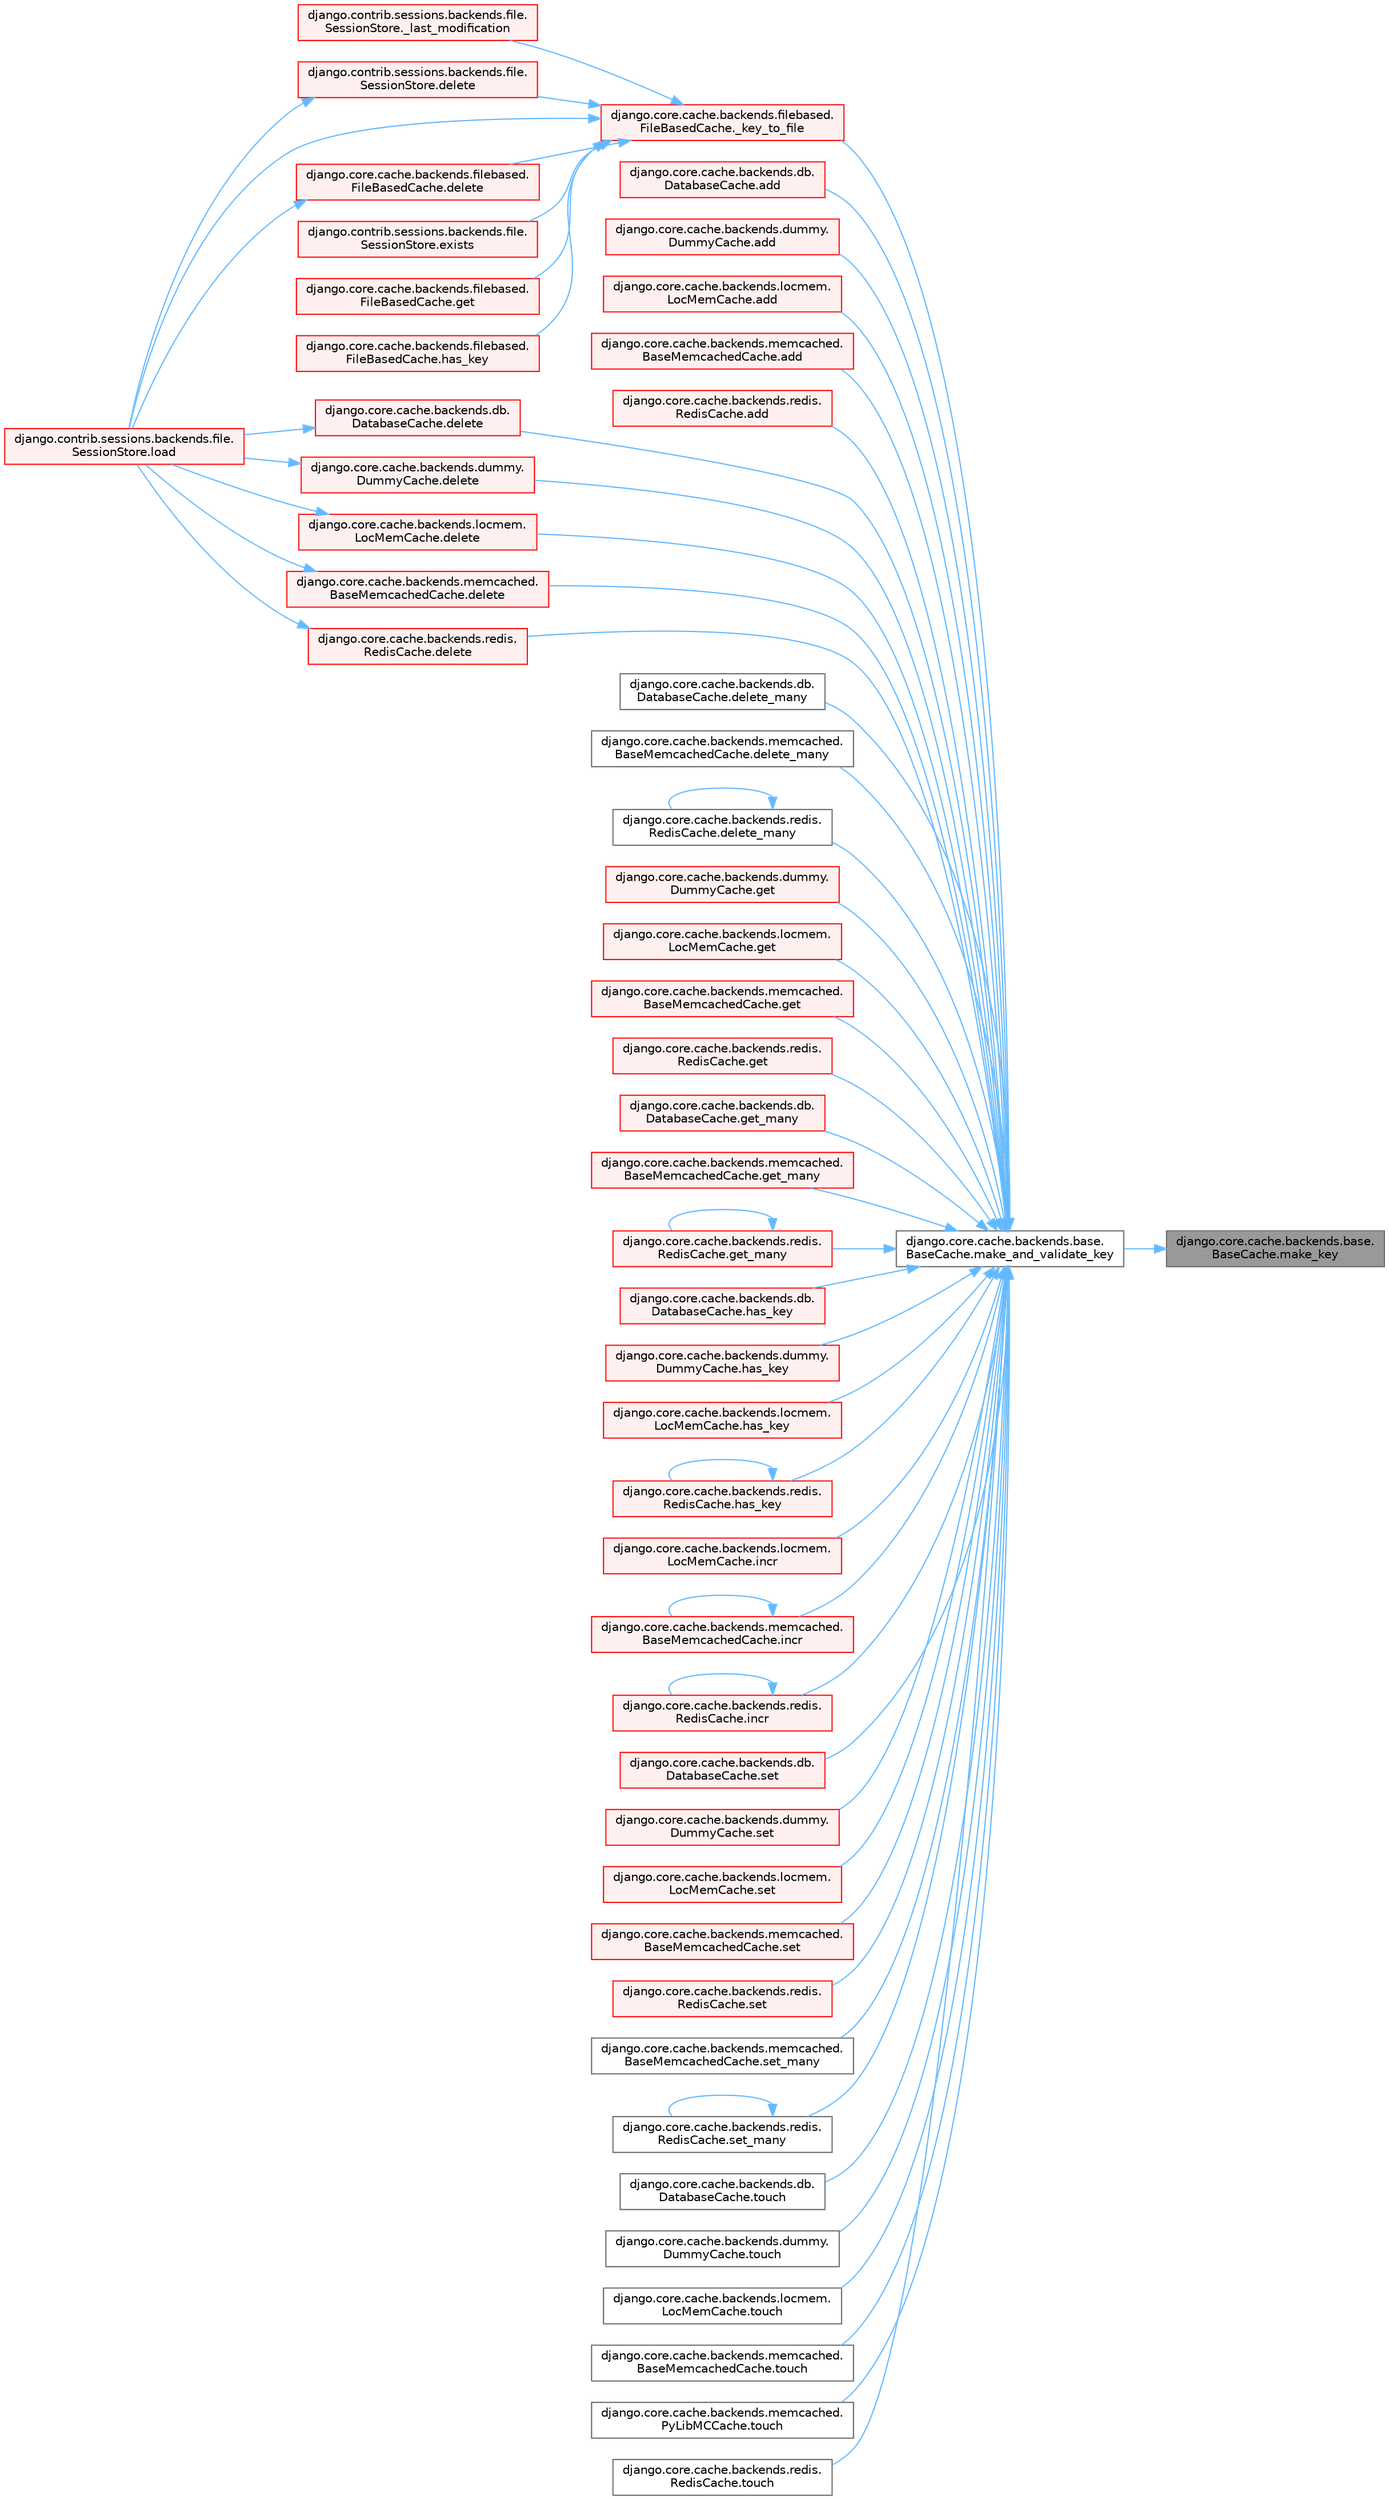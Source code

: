digraph "django.core.cache.backends.base.BaseCache.make_key"
{
 // LATEX_PDF_SIZE
  bgcolor="transparent";
  edge [fontname=Helvetica,fontsize=10,labelfontname=Helvetica,labelfontsize=10];
  node [fontname=Helvetica,fontsize=10,shape=box,height=0.2,width=0.4];
  rankdir="RL";
  Node1 [id="Node000001",label="django.core.cache.backends.base.\lBaseCache.make_key",height=0.2,width=0.4,color="gray40", fillcolor="grey60", style="filled", fontcolor="black",tooltip=" "];
  Node1 -> Node2 [id="edge1_Node000001_Node000002",dir="back",color="steelblue1",style="solid",tooltip=" "];
  Node2 [id="Node000002",label="django.core.cache.backends.base.\lBaseCache.make_and_validate_key",height=0.2,width=0.4,color="grey40", fillcolor="white", style="filled",URL="$classdjango_1_1core_1_1cache_1_1backends_1_1base_1_1_base_cache.html#a167e3a6c65f782f011f4a0f4da30d4f5",tooltip=" "];
  Node2 -> Node3 [id="edge2_Node000002_Node000003",dir="back",color="steelblue1",style="solid",tooltip=" "];
  Node3 [id="Node000003",label="django.core.cache.backends.filebased.\lFileBasedCache._key_to_file",height=0.2,width=0.4,color="red", fillcolor="#FFF0F0", style="filled",URL="$classdjango_1_1core_1_1cache_1_1backends_1_1filebased_1_1_file_based_cache.html#a609a352ed94a630e0195ea562de545da",tooltip=" "];
  Node3 -> Node4 [id="edge3_Node000003_Node000004",dir="back",color="steelblue1",style="solid",tooltip=" "];
  Node4 [id="Node000004",label="django.contrib.sessions.backends.file.\lSessionStore._last_modification",height=0.2,width=0.4,color="red", fillcolor="#FFF0F0", style="filled",URL="$classdjango_1_1contrib_1_1sessions_1_1backends_1_1file_1_1_session_store.html#a8b4d1a775b85b229d891b8eca56af491",tooltip=" "];
  Node3 -> Node381 [id="edge4_Node000003_Node000381",dir="back",color="steelblue1",style="solid",tooltip=" "];
  Node381 [id="Node000381",label="django.contrib.sessions.backends.file.\lSessionStore.delete",height=0.2,width=0.4,color="red", fillcolor="#FFF0F0", style="filled",URL="$classdjango_1_1contrib_1_1sessions_1_1backends_1_1file_1_1_session_store.html#adff061b9bf9001df76e9ac5f58286ec4",tooltip=" "];
  Node381 -> Node6 [id="edge5_Node000381_Node000006",dir="back",color="steelblue1",style="solid",tooltip=" "];
  Node6 [id="Node000006",label="django.contrib.sessions.backends.file.\lSessionStore.load",height=0.2,width=0.4,color="red", fillcolor="#FFF0F0", style="filled",URL="$classdjango_1_1contrib_1_1sessions_1_1backends_1_1file_1_1_session_store.html#a408fa63512306fbaa7bbb62742f0295f",tooltip=" "];
  Node3 -> Node390 [id="edge6_Node000003_Node000390",dir="back",color="steelblue1",style="solid",tooltip=" "];
  Node390 [id="Node000390",label="django.core.cache.backends.filebased.\lFileBasedCache.delete",height=0.2,width=0.4,color="red", fillcolor="#FFF0F0", style="filled",URL="$classdjango_1_1core_1_1cache_1_1backends_1_1filebased_1_1_file_based_cache.html#a3ea01a368d14aacb993c07120084e49b",tooltip=" "];
  Node390 -> Node6 [id="edge7_Node000390_Node000006",dir="back",color="steelblue1",style="solid",tooltip=" "];
  Node3 -> Node391 [id="edge8_Node000003_Node000391",dir="back",color="steelblue1",style="solid",tooltip=" "];
  Node391 [id="Node000391",label="django.contrib.sessions.backends.file.\lSessionStore.exists",height=0.2,width=0.4,color="red", fillcolor="#FFF0F0", style="filled",URL="$classdjango_1_1contrib_1_1sessions_1_1backends_1_1file_1_1_session_store.html#ac71713367271770f0725f65d90ea66c5",tooltip=" "];
  Node3 -> Node2964 [id="edge9_Node000003_Node002964",dir="back",color="steelblue1",style="solid",tooltip=" "];
  Node2964 [id="Node002964",label="django.core.cache.backends.filebased.\lFileBasedCache.get",height=0.2,width=0.4,color="red", fillcolor="#FFF0F0", style="filled",URL="$classdjango_1_1core_1_1cache_1_1backends_1_1filebased_1_1_file_based_cache.html#a81478fa25dd545d6e223f4e3d6760646",tooltip=" "];
  Node3 -> Node2965 [id="edge10_Node000003_Node002965",dir="back",color="steelblue1",style="solid",tooltip=" "];
  Node2965 [id="Node002965",label="django.core.cache.backends.filebased.\lFileBasedCache.has_key",height=0.2,width=0.4,color="red", fillcolor="#FFF0F0", style="filled",URL="$classdjango_1_1core_1_1cache_1_1backends_1_1filebased_1_1_file_based_cache.html#a8372c71fa4978b5eb54252ab924eb2f9",tooltip=" "];
  Node3 -> Node6 [id="edge11_Node000003_Node000006",dir="back",color="steelblue1",style="solid",tooltip=" "];
  Node2 -> Node3143 [id="edge12_Node000002_Node003143",dir="back",color="steelblue1",style="solid",tooltip=" "];
  Node3143 [id="Node003143",label="django.core.cache.backends.db.\lDatabaseCache.add",height=0.2,width=0.4,color="red", fillcolor="#FFF0F0", style="filled",URL="$classdjango_1_1core_1_1cache_1_1backends_1_1db_1_1_database_cache.html#a6196dda2bfd9eca834ecd81a7a217ec4",tooltip=" "];
  Node2 -> Node3144 [id="edge13_Node000002_Node003144",dir="back",color="steelblue1",style="solid",tooltip=" "];
  Node3144 [id="Node003144",label="django.core.cache.backends.dummy.\lDummyCache.add",height=0.2,width=0.4,color="red", fillcolor="#FFF0F0", style="filled",URL="$classdjango_1_1core_1_1cache_1_1backends_1_1dummy_1_1_dummy_cache.html#adc04a4b63e4c6a4f61c832f87b9231ed",tooltip=" "];
  Node2 -> Node3145 [id="edge14_Node000002_Node003145",dir="back",color="steelblue1",style="solid",tooltip=" "];
  Node3145 [id="Node003145",label="django.core.cache.backends.locmem.\lLocMemCache.add",height=0.2,width=0.4,color="red", fillcolor="#FFF0F0", style="filled",URL="$classdjango_1_1core_1_1cache_1_1backends_1_1locmem_1_1_loc_mem_cache.html#a6c454b0a21a7ef56bac23c2c47a767a9",tooltip=" "];
  Node2 -> Node3146 [id="edge15_Node000002_Node003146",dir="back",color="steelblue1",style="solid",tooltip=" "];
  Node3146 [id="Node003146",label="django.core.cache.backends.memcached.\lBaseMemcachedCache.add",height=0.2,width=0.4,color="red", fillcolor="#FFF0F0", style="filled",URL="$classdjango_1_1core_1_1cache_1_1backends_1_1memcached_1_1_base_memcached_cache.html#a1d7675623ea665a0ee0748173eeb0a38",tooltip=" "];
  Node2 -> Node3147 [id="edge16_Node000002_Node003147",dir="back",color="steelblue1",style="solid",tooltip=" "];
  Node3147 [id="Node003147",label="django.core.cache.backends.redis.\lRedisCache.add",height=0.2,width=0.4,color="red", fillcolor="#FFF0F0", style="filled",URL="$classdjango_1_1core_1_1cache_1_1backends_1_1redis_1_1_redis_cache.html#a5d4d6507b2a2647f876da5c964cb73c2",tooltip=" "];
  Node2 -> Node3148 [id="edge17_Node000002_Node003148",dir="back",color="steelblue1",style="solid",tooltip=" "];
  Node3148 [id="Node003148",label="django.core.cache.backends.db.\lDatabaseCache.delete",height=0.2,width=0.4,color="red", fillcolor="#FFF0F0", style="filled",URL="$classdjango_1_1core_1_1cache_1_1backends_1_1db_1_1_database_cache.html#a84f1738797247ea8a428dd8b42a3291e",tooltip=" "];
  Node3148 -> Node6 [id="edge18_Node003148_Node000006",dir="back",color="steelblue1",style="solid",tooltip=" "];
  Node2 -> Node3149 [id="edge19_Node000002_Node003149",dir="back",color="steelblue1",style="solid",tooltip=" "];
  Node3149 [id="Node003149",label="django.core.cache.backends.dummy.\lDummyCache.delete",height=0.2,width=0.4,color="red", fillcolor="#FFF0F0", style="filled",URL="$classdjango_1_1core_1_1cache_1_1backends_1_1dummy_1_1_dummy_cache.html#abc94913f7d94ee54a3ded666aa0b5a18",tooltip=" "];
  Node3149 -> Node6 [id="edge20_Node003149_Node000006",dir="back",color="steelblue1",style="solid",tooltip=" "];
  Node2 -> Node2984 [id="edge21_Node000002_Node002984",dir="back",color="steelblue1",style="solid",tooltip=" "];
  Node2984 [id="Node002984",label="django.core.cache.backends.locmem.\lLocMemCache.delete",height=0.2,width=0.4,color="red", fillcolor="#FFF0F0", style="filled",URL="$classdjango_1_1core_1_1cache_1_1backends_1_1locmem_1_1_loc_mem_cache.html#ae4e405d2ee12f7daa88bdfc864a67106",tooltip=" "];
  Node2984 -> Node6 [id="edge22_Node002984_Node000006",dir="back",color="steelblue1",style="solid",tooltip=" "];
  Node2 -> Node3150 [id="edge23_Node000002_Node003150",dir="back",color="steelblue1",style="solid",tooltip=" "];
  Node3150 [id="Node003150",label="django.core.cache.backends.memcached.\lBaseMemcachedCache.delete",height=0.2,width=0.4,color="red", fillcolor="#FFF0F0", style="filled",URL="$classdjango_1_1core_1_1cache_1_1backends_1_1memcached_1_1_base_memcached_cache.html#a3124f8037f81e0bd838ac93896e01b91",tooltip=" "];
  Node3150 -> Node6 [id="edge24_Node003150_Node000006",dir="back",color="steelblue1",style="solid",tooltip=" "];
  Node2 -> Node3151 [id="edge25_Node000002_Node003151",dir="back",color="steelblue1",style="solid",tooltip=" "];
  Node3151 [id="Node003151",label="django.core.cache.backends.redis.\lRedisCache.delete",height=0.2,width=0.4,color="red", fillcolor="#FFF0F0", style="filled",URL="$classdjango_1_1core_1_1cache_1_1backends_1_1redis_1_1_redis_cache.html#a1ca6a8ab121e0dbbc6bf2e1c893a1e38",tooltip=" "];
  Node3151 -> Node6 [id="edge26_Node003151_Node000006",dir="back",color="steelblue1",style="solid",tooltip=" "];
  Node2 -> Node3152 [id="edge27_Node000002_Node003152",dir="back",color="steelblue1",style="solid",tooltip=" "];
  Node3152 [id="Node003152",label="django.core.cache.backends.db.\lDatabaseCache.delete_many",height=0.2,width=0.4,color="grey40", fillcolor="white", style="filled",URL="$classdjango_1_1core_1_1cache_1_1backends_1_1db_1_1_database_cache.html#a39cc540569557aa9a23f8e68e728d37d",tooltip=" "];
  Node2 -> Node3153 [id="edge28_Node000002_Node003153",dir="back",color="steelblue1",style="solid",tooltip=" "];
  Node3153 [id="Node003153",label="django.core.cache.backends.memcached.\lBaseMemcachedCache.delete_many",height=0.2,width=0.4,color="grey40", fillcolor="white", style="filled",URL="$classdjango_1_1core_1_1cache_1_1backends_1_1memcached_1_1_base_memcached_cache.html#ac251f133a61906b941456034b2467932",tooltip=" "];
  Node2 -> Node3154 [id="edge29_Node000002_Node003154",dir="back",color="steelblue1",style="solid",tooltip=" "];
  Node3154 [id="Node003154",label="django.core.cache.backends.redis.\lRedisCache.delete_many",height=0.2,width=0.4,color="grey40", fillcolor="white", style="filled",URL="$classdjango_1_1core_1_1cache_1_1backends_1_1redis_1_1_redis_cache.html#a956a835f36301f7d8a147497681697f6",tooltip=" "];
  Node3154 -> Node3154 [id="edge30_Node003154_Node003154",dir="back",color="steelblue1",style="solid",tooltip=" "];
  Node2 -> Node3155 [id="edge31_Node000002_Node003155",dir="back",color="steelblue1",style="solid",tooltip=" "];
  Node3155 [id="Node003155",label="django.core.cache.backends.dummy.\lDummyCache.get",height=0.2,width=0.4,color="red", fillcolor="#FFF0F0", style="filled",URL="$classdjango_1_1core_1_1cache_1_1backends_1_1dummy_1_1_dummy_cache.html#a91db0f78eeef15ccb77c8c518e12de81",tooltip=" "];
  Node2 -> Node2987 [id="edge32_Node000002_Node002987",dir="back",color="steelblue1",style="solid",tooltip=" "];
  Node2987 [id="Node002987",label="django.core.cache.backends.locmem.\lLocMemCache.get",height=0.2,width=0.4,color="red", fillcolor="#FFF0F0", style="filled",URL="$classdjango_1_1core_1_1cache_1_1backends_1_1locmem_1_1_loc_mem_cache.html#aeb7aff9d132188d4b106f42045eaf803",tooltip=" "];
  Node2 -> Node3156 [id="edge33_Node000002_Node003156",dir="back",color="steelblue1",style="solid",tooltip=" "];
  Node3156 [id="Node003156",label="django.core.cache.backends.memcached.\lBaseMemcachedCache.get",height=0.2,width=0.4,color="red", fillcolor="#FFF0F0", style="filled",URL="$classdjango_1_1core_1_1cache_1_1backends_1_1memcached_1_1_base_memcached_cache.html#ad5e6be20ce407cf4548603d3b413c56e",tooltip=" "];
  Node2 -> Node3157 [id="edge34_Node000002_Node003157",dir="back",color="steelblue1",style="solid",tooltip=" "];
  Node3157 [id="Node003157",label="django.core.cache.backends.redis.\lRedisCache.get",height=0.2,width=0.4,color="red", fillcolor="#FFF0F0", style="filled",URL="$classdjango_1_1core_1_1cache_1_1backends_1_1redis_1_1_redis_cache.html#ac5ae812bc82909854e7658e31c37fdcb",tooltip=" "];
  Node2 -> Node3158 [id="edge35_Node000002_Node003158",dir="back",color="steelblue1",style="solid",tooltip=" "];
  Node3158 [id="Node003158",label="django.core.cache.backends.db.\lDatabaseCache.get_many",height=0.2,width=0.4,color="red", fillcolor="#FFF0F0", style="filled",URL="$classdjango_1_1core_1_1cache_1_1backends_1_1db_1_1_database_cache.html#a6366f287d069ab0d0fb239a542590156",tooltip=" "];
  Node2 -> Node3159 [id="edge36_Node000002_Node003159",dir="back",color="steelblue1",style="solid",tooltip=" "];
  Node3159 [id="Node003159",label="django.core.cache.backends.memcached.\lBaseMemcachedCache.get_many",height=0.2,width=0.4,color="red", fillcolor="#FFF0F0", style="filled",URL="$classdjango_1_1core_1_1cache_1_1backends_1_1memcached_1_1_base_memcached_cache.html#a85a44d2325c772d87df092ebdf277e51",tooltip=" "];
  Node2 -> Node3160 [id="edge37_Node000002_Node003160",dir="back",color="steelblue1",style="solid",tooltip=" "];
  Node3160 [id="Node003160",label="django.core.cache.backends.redis.\lRedisCache.get_many",height=0.2,width=0.4,color="red", fillcolor="#FFF0F0", style="filled",URL="$classdjango_1_1core_1_1cache_1_1backends_1_1redis_1_1_redis_cache.html#a274f736272150c12722239dcfbb11acd",tooltip=" "];
  Node3160 -> Node3160 [id="edge38_Node003160_Node003160",dir="back",color="steelblue1",style="solid",tooltip=" "];
  Node2 -> Node3161 [id="edge39_Node000002_Node003161",dir="back",color="steelblue1",style="solid",tooltip=" "];
  Node3161 [id="Node003161",label="django.core.cache.backends.db.\lDatabaseCache.has_key",height=0.2,width=0.4,color="red", fillcolor="#FFF0F0", style="filled",URL="$classdjango_1_1core_1_1cache_1_1backends_1_1db_1_1_database_cache.html#aef6de2492e2cf56b23539fee71cc3953",tooltip=" "];
  Node2 -> Node3162 [id="edge40_Node000002_Node003162",dir="back",color="steelblue1",style="solid",tooltip=" "];
  Node3162 [id="Node003162",label="django.core.cache.backends.dummy.\lDummyCache.has_key",height=0.2,width=0.4,color="red", fillcolor="#FFF0F0", style="filled",URL="$classdjango_1_1core_1_1cache_1_1backends_1_1dummy_1_1_dummy_cache.html#a9b21f2da2f41f44319353a24a5101163",tooltip=" "];
  Node2 -> Node2988 [id="edge41_Node000002_Node002988",dir="back",color="steelblue1",style="solid",tooltip=" "];
  Node2988 [id="Node002988",label="django.core.cache.backends.locmem.\lLocMemCache.has_key",height=0.2,width=0.4,color="red", fillcolor="#FFF0F0", style="filled",URL="$classdjango_1_1core_1_1cache_1_1backends_1_1locmem_1_1_loc_mem_cache.html#aeb6759ed9e4eb6930bb77452e453ef5c",tooltip=" "];
  Node2 -> Node3163 [id="edge42_Node000002_Node003163",dir="back",color="steelblue1",style="solid",tooltip=" "];
  Node3163 [id="Node003163",label="django.core.cache.backends.redis.\lRedisCache.has_key",height=0.2,width=0.4,color="red", fillcolor="#FFF0F0", style="filled",URL="$classdjango_1_1core_1_1cache_1_1backends_1_1redis_1_1_redis_cache.html#adfdfa1873b08e96396368979fa159347",tooltip=" "];
  Node3163 -> Node3163 [id="edge43_Node003163_Node003163",dir="back",color="steelblue1",style="solid",tooltip=" "];
  Node2 -> Node2989 [id="edge44_Node000002_Node002989",dir="back",color="steelblue1",style="solid",tooltip=" "];
  Node2989 [id="Node002989",label="django.core.cache.backends.locmem.\lLocMemCache.incr",height=0.2,width=0.4,color="red", fillcolor="#FFF0F0", style="filled",URL="$classdjango_1_1core_1_1cache_1_1backends_1_1locmem_1_1_loc_mem_cache.html#a3ab3b12146a8144a5e580ff4e852635d",tooltip=" "];
  Node2 -> Node783 [id="edge45_Node000002_Node000783",dir="back",color="steelblue1",style="solid",tooltip=" "];
  Node783 [id="Node000783",label="django.core.cache.backends.memcached.\lBaseMemcachedCache.incr",height=0.2,width=0.4,color="red", fillcolor="#FFF0F0", style="filled",URL="$classdjango_1_1core_1_1cache_1_1backends_1_1memcached_1_1_base_memcached_cache.html#aef50770ac68a7929f8609f493e767c8d",tooltip=" "];
  Node783 -> Node783 [id="edge46_Node000783_Node000783",dir="back",color="steelblue1",style="solid",tooltip=" "];
  Node2 -> Node3164 [id="edge47_Node000002_Node003164",dir="back",color="steelblue1",style="solid",tooltip=" "];
  Node3164 [id="Node003164",label="django.core.cache.backends.redis.\lRedisCache.incr",height=0.2,width=0.4,color="red", fillcolor="#FFF0F0", style="filled",URL="$classdjango_1_1core_1_1cache_1_1backends_1_1redis_1_1_redis_cache.html#a6b37444fa82fece674835401cdedec72",tooltip=" "];
  Node3164 -> Node3164 [id="edge48_Node003164_Node003164",dir="back",color="steelblue1",style="solid",tooltip=" "];
  Node2 -> Node3165 [id="edge49_Node000002_Node003165",dir="back",color="steelblue1",style="solid",tooltip=" "];
  Node3165 [id="Node003165",label="django.core.cache.backends.db.\lDatabaseCache.set",height=0.2,width=0.4,color="red", fillcolor="#FFF0F0", style="filled",URL="$classdjango_1_1core_1_1cache_1_1backends_1_1db_1_1_database_cache.html#af7feb1b77937214a7d9b5698e4e0bb29",tooltip=" "];
  Node2 -> Node3166 [id="edge50_Node000002_Node003166",dir="back",color="steelblue1",style="solid",tooltip=" "];
  Node3166 [id="Node003166",label="django.core.cache.backends.dummy.\lDummyCache.set",height=0.2,width=0.4,color="red", fillcolor="#FFF0F0", style="filled",URL="$classdjango_1_1core_1_1cache_1_1backends_1_1dummy_1_1_dummy_cache.html#a60c9c882b0d1e6581511e5e9b0cf96db",tooltip=" "];
  Node2 -> Node3167 [id="edge51_Node000002_Node003167",dir="back",color="steelblue1",style="solid",tooltip=" "];
  Node3167 [id="Node003167",label="django.core.cache.backends.locmem.\lLocMemCache.set",height=0.2,width=0.4,color="red", fillcolor="#FFF0F0", style="filled",URL="$classdjango_1_1core_1_1cache_1_1backends_1_1locmem_1_1_loc_mem_cache.html#a257e45a1dc910ee163a95cabdb410e9e",tooltip=" "];
  Node2 -> Node3168 [id="edge52_Node000002_Node003168",dir="back",color="steelblue1",style="solid",tooltip=" "];
  Node3168 [id="Node003168",label="django.core.cache.backends.memcached.\lBaseMemcachedCache.set",height=0.2,width=0.4,color="red", fillcolor="#FFF0F0", style="filled",URL="$classdjango_1_1core_1_1cache_1_1backends_1_1memcached_1_1_base_memcached_cache.html#a68a6d2285de9be70c8ab56944733c2c1",tooltip=" "];
  Node2 -> Node3169 [id="edge53_Node000002_Node003169",dir="back",color="steelblue1",style="solid",tooltip=" "];
  Node3169 [id="Node003169",label="django.core.cache.backends.redis.\lRedisCache.set",height=0.2,width=0.4,color="red", fillcolor="#FFF0F0", style="filled",URL="$classdjango_1_1core_1_1cache_1_1backends_1_1redis_1_1_redis_cache.html#a76b6bcb5134592037c3749b97553f175",tooltip=" "];
  Node2 -> Node3170 [id="edge54_Node000002_Node003170",dir="back",color="steelblue1",style="solid",tooltip=" "];
  Node3170 [id="Node003170",label="django.core.cache.backends.memcached.\lBaseMemcachedCache.set_many",height=0.2,width=0.4,color="grey40", fillcolor="white", style="filled",URL="$classdjango_1_1core_1_1cache_1_1backends_1_1memcached_1_1_base_memcached_cache.html#a599196c36fde1e368eb1ecaab39fd209",tooltip=" "];
  Node2 -> Node3171 [id="edge55_Node000002_Node003171",dir="back",color="steelblue1",style="solid",tooltip=" "];
  Node3171 [id="Node003171",label="django.core.cache.backends.redis.\lRedisCache.set_many",height=0.2,width=0.4,color="grey40", fillcolor="white", style="filled",URL="$classdjango_1_1core_1_1cache_1_1backends_1_1redis_1_1_redis_cache.html#a9098c6fac845e942585d4dcb864bb049",tooltip=" "];
  Node3171 -> Node3171 [id="edge56_Node003171_Node003171",dir="back",color="steelblue1",style="solid",tooltip=" "];
  Node2 -> Node3172 [id="edge57_Node000002_Node003172",dir="back",color="steelblue1",style="solid",tooltip=" "];
  Node3172 [id="Node003172",label="django.core.cache.backends.db.\lDatabaseCache.touch",height=0.2,width=0.4,color="grey40", fillcolor="white", style="filled",URL="$classdjango_1_1core_1_1cache_1_1backends_1_1db_1_1_database_cache.html#a6fad7ac5344791e29bf238e03a2a5d75",tooltip=" "];
  Node2 -> Node3173 [id="edge58_Node000002_Node003173",dir="back",color="steelblue1",style="solid",tooltip=" "];
  Node3173 [id="Node003173",label="django.core.cache.backends.dummy.\lDummyCache.touch",height=0.2,width=0.4,color="grey40", fillcolor="white", style="filled",URL="$classdjango_1_1core_1_1cache_1_1backends_1_1dummy_1_1_dummy_cache.html#ab1d7acd209ef24953425005c9c1ceebe",tooltip=" "];
  Node2 -> Node3174 [id="edge59_Node000002_Node003174",dir="back",color="steelblue1",style="solid",tooltip=" "];
  Node3174 [id="Node003174",label="django.core.cache.backends.locmem.\lLocMemCache.touch",height=0.2,width=0.4,color="grey40", fillcolor="white", style="filled",URL="$classdjango_1_1core_1_1cache_1_1backends_1_1locmem_1_1_loc_mem_cache.html#a20b36ddc0873e4b5f0a5b2f1c93f396c",tooltip=" "];
  Node2 -> Node3175 [id="edge60_Node000002_Node003175",dir="back",color="steelblue1",style="solid",tooltip=" "];
  Node3175 [id="Node003175",label="django.core.cache.backends.memcached.\lBaseMemcachedCache.touch",height=0.2,width=0.4,color="grey40", fillcolor="white", style="filled",URL="$classdjango_1_1core_1_1cache_1_1backends_1_1memcached_1_1_base_memcached_cache.html#ab996b346728a0749cfe6a6e28af9e498",tooltip=" "];
  Node2 -> Node3176 [id="edge61_Node000002_Node003176",dir="back",color="steelblue1",style="solid",tooltip=" "];
  Node3176 [id="Node003176",label="django.core.cache.backends.memcached.\lPyLibMCCache.touch",height=0.2,width=0.4,color="grey40", fillcolor="white", style="filled",URL="$classdjango_1_1core_1_1cache_1_1backends_1_1memcached_1_1_py_lib_m_c_cache.html#a8efe326e29ffdb8e1d0909426b18ddf8",tooltip=" "];
  Node2 -> Node3177 [id="edge62_Node000002_Node003177",dir="back",color="steelblue1",style="solid",tooltip=" "];
  Node3177 [id="Node003177",label="django.core.cache.backends.redis.\lRedisCache.touch",height=0.2,width=0.4,color="grey40", fillcolor="white", style="filled",URL="$classdjango_1_1core_1_1cache_1_1backends_1_1redis_1_1_redis_cache.html#a10ea0871a648b19eabe1a647b40cd92d",tooltip=" "];
}
